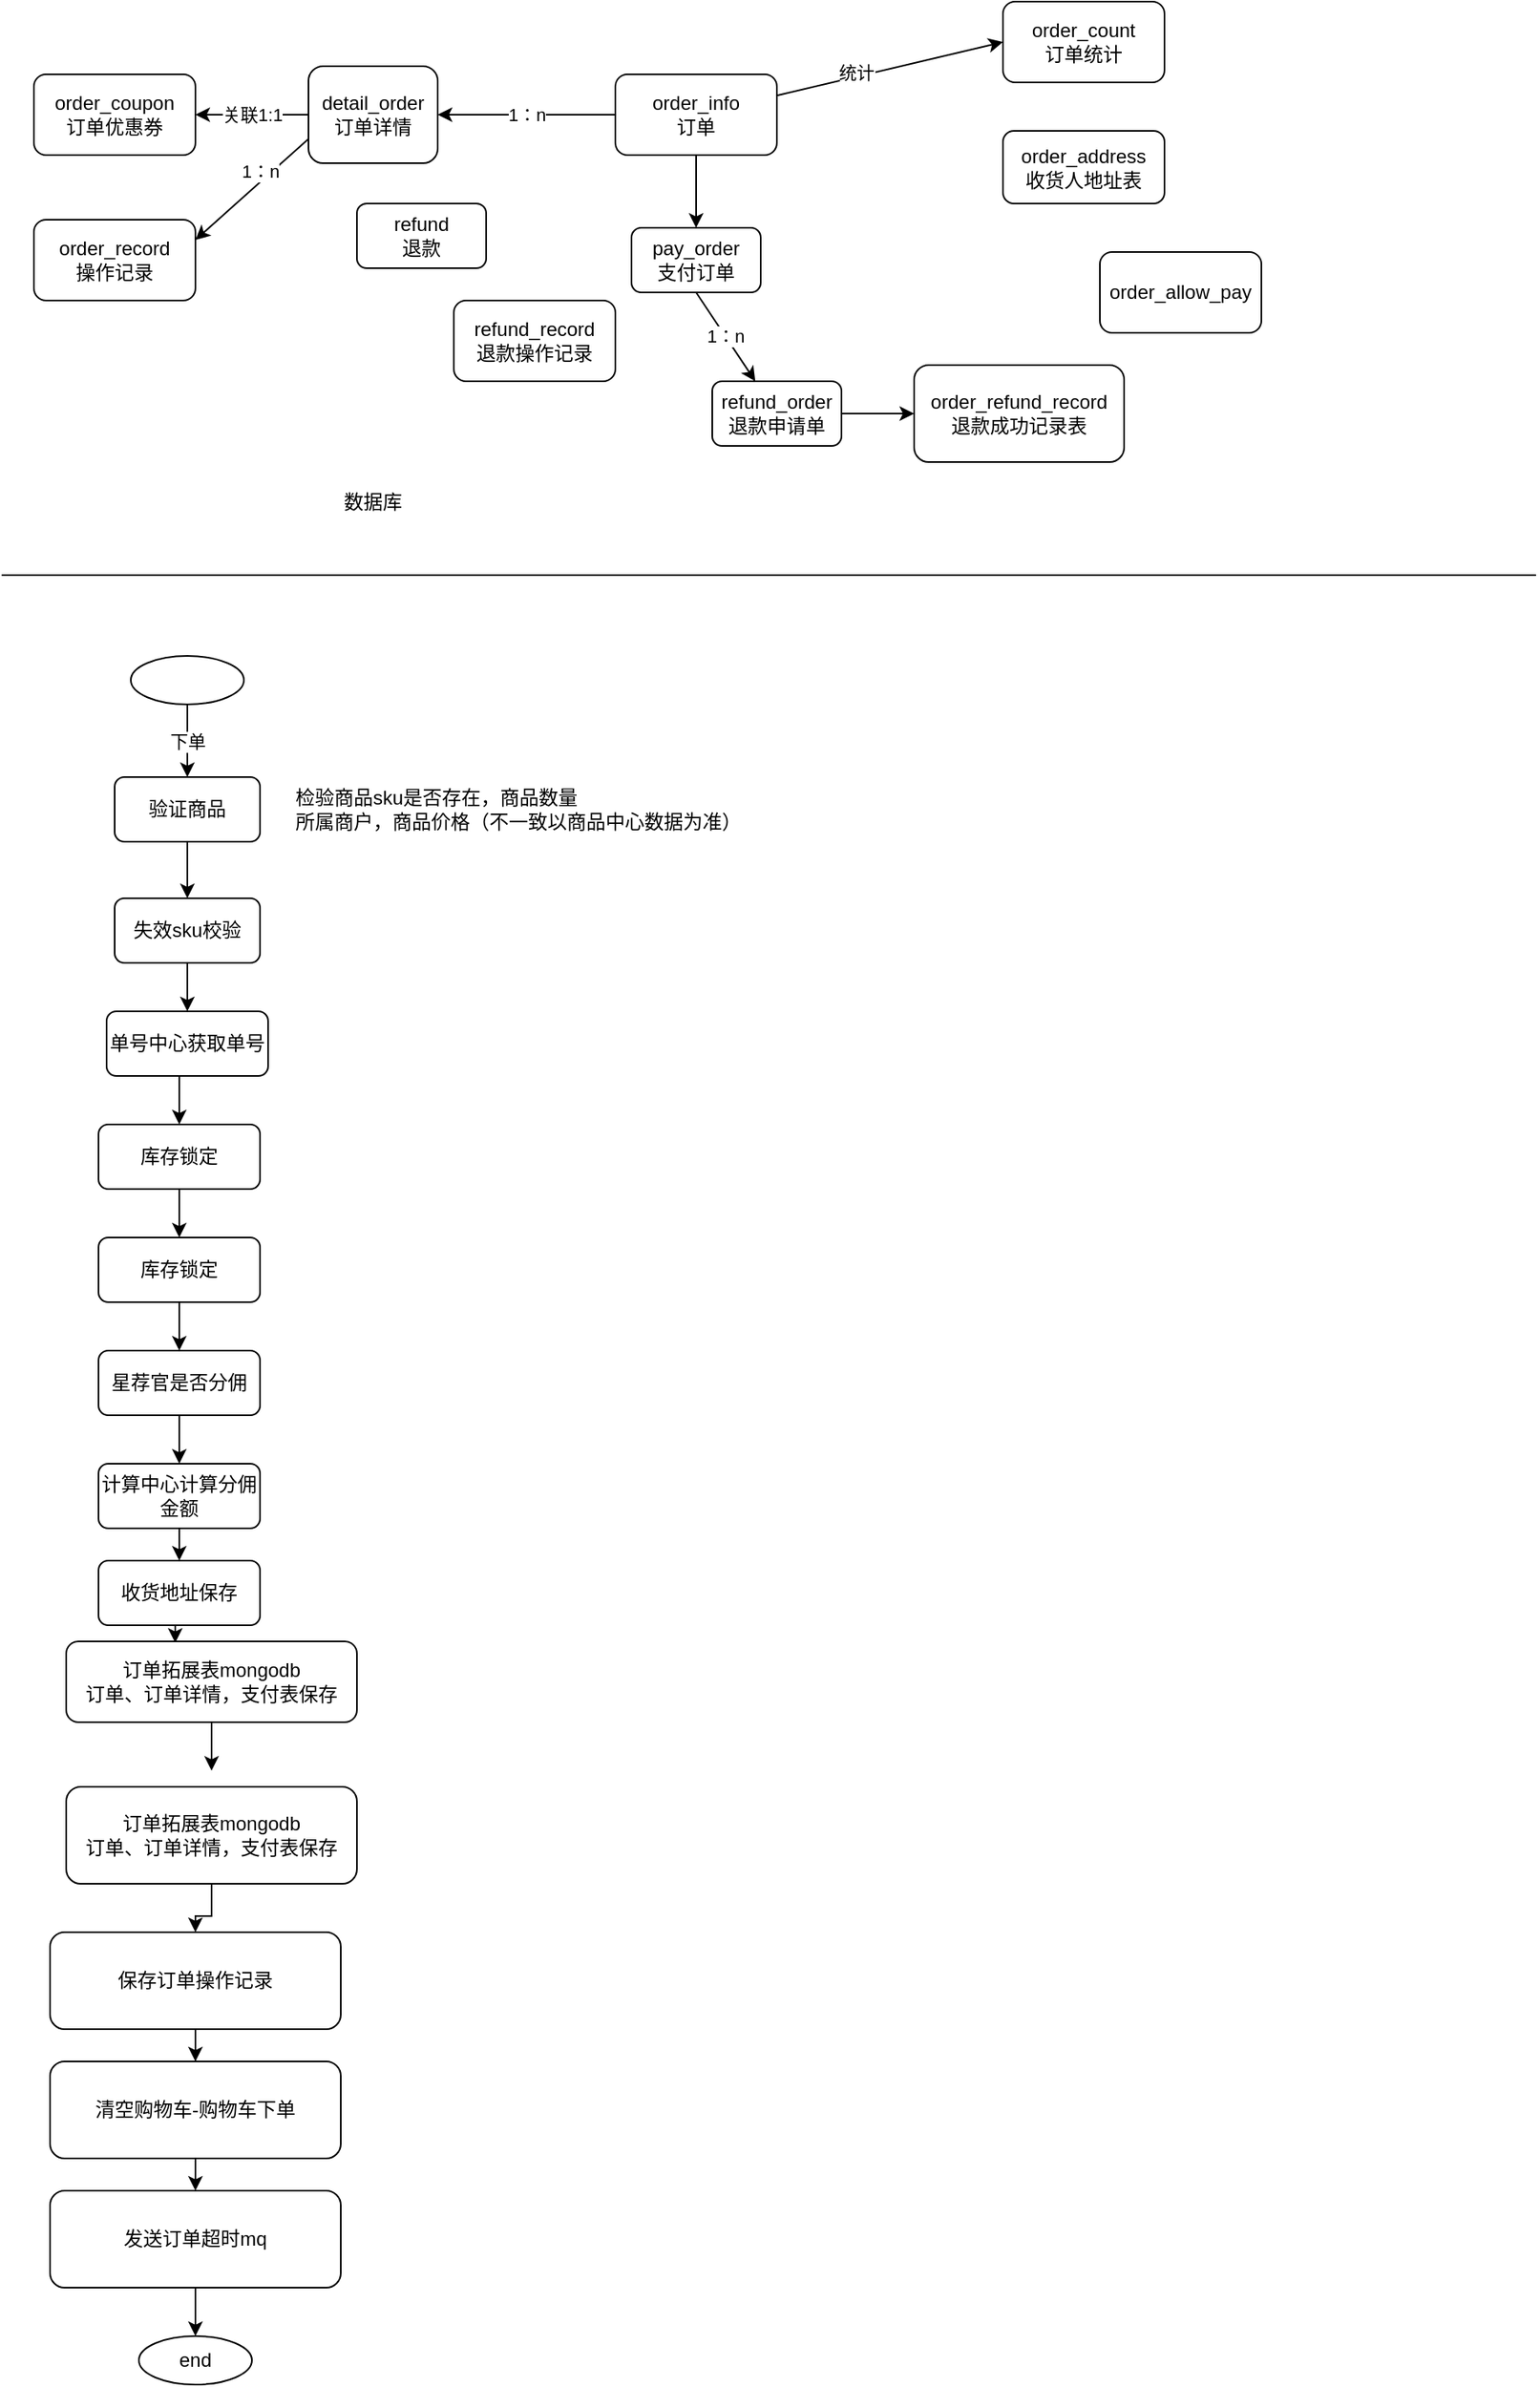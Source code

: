 <mxfile version="15.9.4" type="github">
  <diagram id="EWTMvo6TOPglx_T6JL5v" name="Page-1">
    <mxGraphModel dx="965" dy="621" grid="1" gridSize="10" guides="1" tooltips="1" connect="1" arrows="1" fold="1" page="1" pageScale="1" pageWidth="1169" pageHeight="1654" math="0" shadow="0">
      <root>
        <mxCell id="0" />
        <mxCell id="1" parent="0" />
        <mxCell id="30Ag1pgipsQYN-MuEO8W-20" value="关联1:1" style="edgeStyle=none;rounded=0;orthogonalLoop=1;jettySize=auto;html=1;exitX=0.5;exitY=1;exitDx=0;exitDy=0;entryX=1;entryY=0.5;entryDx=0;entryDy=0;" parent="1" source="30Ag1pgipsQYN-MuEO8W-1" target="30Ag1pgipsQYN-MuEO8W-5" edge="1">
          <mxGeometry relative="1" as="geometry" />
        </mxCell>
        <mxCell id="30Ag1pgipsQYN-MuEO8W-23" value="1：n" style="edgeStyle=none;rounded=0;orthogonalLoop=1;jettySize=auto;html=1;exitX=0.75;exitY=1;exitDx=0;exitDy=0;entryX=1;entryY=0.25;entryDx=0;entryDy=0;" parent="1" source="30Ag1pgipsQYN-MuEO8W-1" target="30Ag1pgipsQYN-MuEO8W-7" edge="1">
          <mxGeometry x="-0.239" y="-5" relative="1" as="geometry">
            <mxPoint as="offset" />
          </mxGeometry>
        </mxCell>
        <mxCell id="30Ag1pgipsQYN-MuEO8W-1" value="detail_order&lt;br&gt;订单详情" style="rounded=1;whiteSpace=wrap;html=1;direction=south;" parent="1" vertex="1">
          <mxGeometry x="210" y="45" width="80" height="60" as="geometry" />
        </mxCell>
        <mxCell id="30Ag1pgipsQYN-MuEO8W-2" value="order_address&lt;br&gt;收货人地址表" style="rounded=1;whiteSpace=wrap;html=1;" parent="1" vertex="1">
          <mxGeometry x="640" y="85" width="100" height="45" as="geometry" />
        </mxCell>
        <mxCell id="30Ag1pgipsQYN-MuEO8W-3" value="order_allow_pay" style="rounded=1;whiteSpace=wrap;html=1;" parent="1" vertex="1">
          <mxGeometry x="700" y="160" width="100" height="50" as="geometry" />
        </mxCell>
        <mxCell id="30Ag1pgipsQYN-MuEO8W-4" value="order_count&lt;br&gt;订单统计" style="rounded=1;whiteSpace=wrap;html=1;" parent="1" vertex="1">
          <mxGeometry x="640" y="5" width="100" height="50" as="geometry" />
        </mxCell>
        <mxCell id="30Ag1pgipsQYN-MuEO8W-5" value="order_coupon&lt;br&gt;订单优惠券" style="rounded=1;whiteSpace=wrap;html=1;" parent="1" vertex="1">
          <mxGeometry x="40" y="50" width="100" height="50" as="geometry" />
        </mxCell>
        <mxCell id="30Ag1pgipsQYN-MuEO8W-19" style="edgeStyle=none;rounded=0;orthogonalLoop=1;jettySize=auto;html=1;entryX=0;entryY=0.5;entryDx=0;entryDy=0;" parent="1" source="30Ag1pgipsQYN-MuEO8W-6" target="30Ag1pgipsQYN-MuEO8W-4" edge="1">
          <mxGeometry relative="1" as="geometry" />
        </mxCell>
        <mxCell id="30Ag1pgipsQYN-MuEO8W-21" value="统计" style="edgeLabel;html=1;align=center;verticalAlign=middle;resizable=0;points=[];" parent="30Ag1pgipsQYN-MuEO8W-19" vertex="1" connectable="0">
          <mxGeometry x="-0.289" y="3" relative="1" as="geometry">
            <mxPoint as="offset" />
          </mxGeometry>
        </mxCell>
        <mxCell id="30Ag1pgipsQYN-MuEO8W-25" value="1：n" style="edgeStyle=none;rounded=0;orthogonalLoop=1;jettySize=auto;html=1;exitX=0;exitY=0.5;exitDx=0;exitDy=0;entryX=0.5;entryY=0;entryDx=0;entryDy=0;" parent="1" source="30Ag1pgipsQYN-MuEO8W-6" target="30Ag1pgipsQYN-MuEO8W-1" edge="1">
          <mxGeometry relative="1" as="geometry">
            <Array as="points">
              <mxPoint x="350" y="75" />
            </Array>
          </mxGeometry>
        </mxCell>
        <mxCell id="30Ag1pgipsQYN-MuEO8W-26" style="edgeStyle=none;rounded=0;orthogonalLoop=1;jettySize=auto;html=1;exitX=0.5;exitY=1;exitDx=0;exitDy=0;entryX=0.5;entryY=0;entryDx=0;entryDy=0;" parent="1" source="30Ag1pgipsQYN-MuEO8W-6" target="30Ag1pgipsQYN-MuEO8W-9" edge="1">
          <mxGeometry relative="1" as="geometry" />
        </mxCell>
        <mxCell id="30Ag1pgipsQYN-MuEO8W-6" value="order_info&lt;br&gt;订单" style="rounded=1;whiteSpace=wrap;html=1;" parent="1" vertex="1">
          <mxGeometry x="400" y="50" width="100" height="50" as="geometry" />
        </mxCell>
        <mxCell id="30Ag1pgipsQYN-MuEO8W-7" value="order_record&lt;br&gt;操作记录" style="rounded=1;whiteSpace=wrap;html=1;" parent="1" vertex="1">
          <mxGeometry x="40" y="140" width="100" height="50" as="geometry" />
        </mxCell>
        <mxCell id="30Ag1pgipsQYN-MuEO8W-8" value="order_refund_record&lt;br&gt;退款成功记录表" style="rounded=1;whiteSpace=wrap;html=1;" parent="1" vertex="1">
          <mxGeometry x="585" y="230" width="130" height="60" as="geometry" />
        </mxCell>
        <mxCell id="30Ag1pgipsQYN-MuEO8W-29" value="1：n" style="edgeStyle=none;rounded=0;orthogonalLoop=1;jettySize=auto;html=1;exitX=0.5;exitY=1;exitDx=0;exitDy=0;" parent="1" source="30Ag1pgipsQYN-MuEO8W-9" target="30Ag1pgipsQYN-MuEO8W-11" edge="1">
          <mxGeometry relative="1" as="geometry" />
        </mxCell>
        <mxCell id="30Ag1pgipsQYN-MuEO8W-9" value="pay_order&lt;br&gt;支付订单" style="rounded=1;whiteSpace=wrap;html=1;" parent="1" vertex="1">
          <mxGeometry x="410" y="145" width="80" height="40" as="geometry" />
        </mxCell>
        <mxCell id="30Ag1pgipsQYN-MuEO8W-10" value="refund&lt;br&gt;退款" style="rounded=1;whiteSpace=wrap;html=1;" parent="1" vertex="1">
          <mxGeometry x="240" y="130" width="80" height="40" as="geometry" />
        </mxCell>
        <mxCell id="30Ag1pgipsQYN-MuEO8W-30" style="edgeStyle=none;rounded=0;orthogonalLoop=1;jettySize=auto;html=1;exitX=1;exitY=0.5;exitDx=0;exitDy=0;" parent="1" source="30Ag1pgipsQYN-MuEO8W-11" target="30Ag1pgipsQYN-MuEO8W-8" edge="1">
          <mxGeometry relative="1" as="geometry" />
        </mxCell>
        <mxCell id="30Ag1pgipsQYN-MuEO8W-11" value="refund_order&lt;br&gt;退款申请单" style="rounded=1;whiteSpace=wrap;html=1;" parent="1" vertex="1">
          <mxGeometry x="460" y="240" width="80" height="40" as="geometry" />
        </mxCell>
        <mxCell id="30Ag1pgipsQYN-MuEO8W-12" value="refund_record&lt;br&gt;退款操作记录" style="rounded=1;whiteSpace=wrap;html=1;" parent="1" vertex="1">
          <mxGeometry x="300" y="190" width="100" height="50" as="geometry" />
        </mxCell>
        <mxCell id="k9tNc_wAyZ8sq69-s9M5-1" value="" style="endArrow=none;html=1;rounded=0;" edge="1" parent="1">
          <mxGeometry width="50" height="50" relative="1" as="geometry">
            <mxPoint x="20" y="360" as="sourcePoint" />
            <mxPoint x="970" y="360" as="targetPoint" />
          </mxGeometry>
        </mxCell>
        <mxCell id="k9tNc_wAyZ8sq69-s9M5-2" value="数据库" style="text;html=1;strokeColor=none;fillColor=none;align=center;verticalAlign=middle;whiteSpace=wrap;rounded=0;" vertex="1" parent="1">
          <mxGeometry x="220" y="300" width="60" height="30" as="geometry" />
        </mxCell>
        <mxCell id="k9tNc_wAyZ8sq69-s9M5-5" value="下单" style="edgeStyle=orthogonalEdgeStyle;rounded=0;orthogonalLoop=1;jettySize=auto;html=1;exitX=0.5;exitY=1;exitDx=0;exitDy=0;" edge="1" parent="1" source="k9tNc_wAyZ8sq69-s9M5-3" target="k9tNc_wAyZ8sq69-s9M5-4">
          <mxGeometry relative="1" as="geometry" />
        </mxCell>
        <mxCell id="k9tNc_wAyZ8sq69-s9M5-3" value="" style="ellipse;whiteSpace=wrap;html=1;" vertex="1" parent="1">
          <mxGeometry x="100" y="410" width="70" height="30" as="geometry" />
        </mxCell>
        <mxCell id="k9tNc_wAyZ8sq69-s9M5-11" style="edgeStyle=orthogonalEdgeStyle;rounded=0;orthogonalLoop=1;jettySize=auto;html=1;exitX=0.5;exitY=1;exitDx=0;exitDy=0;entryX=0.5;entryY=0;entryDx=0;entryDy=0;" edge="1" parent="1" source="k9tNc_wAyZ8sq69-s9M5-4" target="k9tNc_wAyZ8sq69-s9M5-10">
          <mxGeometry relative="1" as="geometry" />
        </mxCell>
        <mxCell id="k9tNc_wAyZ8sq69-s9M5-4" value="验证商品" style="rounded=1;whiteSpace=wrap;html=1;" vertex="1" parent="1">
          <mxGeometry x="90" y="485" width="90" height="40" as="geometry" />
        </mxCell>
        <mxCell id="k9tNc_wAyZ8sq69-s9M5-6" value="&lt;div style=&quot;text-align: justify&quot;&gt;&lt;span&gt;检验商品sku是否存在，商品数量&lt;/span&gt;&lt;/div&gt;&lt;div style=&quot;text-align: justify&quot;&gt;&lt;span&gt;所属商户，商品价格（不一致以商品中心数据为准）&lt;/span&gt;&lt;/div&gt;" style="text;html=1;align=left;verticalAlign=middle;resizable=0;points=[];autosize=1;strokeColor=none;fillColor=none;" vertex="1" parent="1">
          <mxGeometry x="200" y="490" width="290" height="30" as="geometry" />
        </mxCell>
        <mxCell id="k9tNc_wAyZ8sq69-s9M5-13" style="edgeStyle=orthogonalEdgeStyle;rounded=0;orthogonalLoop=1;jettySize=auto;html=1;exitX=0.5;exitY=1;exitDx=0;exitDy=0;" edge="1" parent="1" source="k9tNc_wAyZ8sq69-s9M5-10" target="k9tNc_wAyZ8sq69-s9M5-12">
          <mxGeometry relative="1" as="geometry" />
        </mxCell>
        <mxCell id="k9tNc_wAyZ8sq69-s9M5-10" value="失效sku校验" style="rounded=1;whiteSpace=wrap;html=1;" vertex="1" parent="1">
          <mxGeometry x="90" y="560" width="90" height="40" as="geometry" />
        </mxCell>
        <mxCell id="k9tNc_wAyZ8sq69-s9M5-15" style="edgeStyle=orthogonalEdgeStyle;rounded=0;orthogonalLoop=1;jettySize=auto;html=1;exitX=0.5;exitY=1;exitDx=0;exitDy=0;entryX=0.5;entryY=0;entryDx=0;entryDy=0;" edge="1" parent="1" source="k9tNc_wAyZ8sq69-s9M5-12" target="k9tNc_wAyZ8sq69-s9M5-14">
          <mxGeometry relative="1" as="geometry" />
        </mxCell>
        <mxCell id="k9tNc_wAyZ8sq69-s9M5-12" value="单号中心获取单号" style="rounded=1;whiteSpace=wrap;html=1;" vertex="1" parent="1">
          <mxGeometry x="85" y="630" width="100" height="40" as="geometry" />
        </mxCell>
        <mxCell id="k9tNc_wAyZ8sq69-s9M5-17" style="edgeStyle=orthogonalEdgeStyle;rounded=0;orthogonalLoop=1;jettySize=auto;html=1;exitX=0.5;exitY=1;exitDx=0;exitDy=0;entryX=0.5;entryY=0;entryDx=0;entryDy=0;" edge="1" parent="1" source="k9tNc_wAyZ8sq69-s9M5-14" target="k9tNc_wAyZ8sq69-s9M5-16">
          <mxGeometry relative="1" as="geometry" />
        </mxCell>
        <mxCell id="k9tNc_wAyZ8sq69-s9M5-14" value="库存锁定" style="rounded=1;whiteSpace=wrap;html=1;" vertex="1" parent="1">
          <mxGeometry x="80" y="700" width="100" height="40" as="geometry" />
        </mxCell>
        <mxCell id="k9tNc_wAyZ8sq69-s9M5-19" style="edgeStyle=orthogonalEdgeStyle;rounded=0;orthogonalLoop=1;jettySize=auto;html=1;exitX=0.5;exitY=1;exitDx=0;exitDy=0;" edge="1" parent="1" source="k9tNc_wAyZ8sq69-s9M5-16" target="k9tNc_wAyZ8sq69-s9M5-18">
          <mxGeometry relative="1" as="geometry" />
        </mxCell>
        <mxCell id="k9tNc_wAyZ8sq69-s9M5-16" value="库存锁定" style="rounded=1;whiteSpace=wrap;html=1;" vertex="1" parent="1">
          <mxGeometry x="80" y="770" width="100" height="40" as="geometry" />
        </mxCell>
        <mxCell id="k9tNc_wAyZ8sq69-s9M5-21" value="" style="edgeStyle=orthogonalEdgeStyle;rounded=0;orthogonalLoop=1;jettySize=auto;html=1;" edge="1" parent="1" source="k9tNc_wAyZ8sq69-s9M5-18">
          <mxGeometry relative="1" as="geometry">
            <mxPoint x="130" y="910" as="targetPoint" />
          </mxGeometry>
        </mxCell>
        <mxCell id="k9tNc_wAyZ8sq69-s9M5-18" value="星荐官是否分佣" style="rounded=1;whiteSpace=wrap;html=1;" vertex="1" parent="1">
          <mxGeometry x="80" y="840" width="100" height="40" as="geometry" />
        </mxCell>
        <mxCell id="k9tNc_wAyZ8sq69-s9M5-29" style="edgeStyle=orthogonalEdgeStyle;rounded=0;orthogonalLoop=1;jettySize=auto;html=1;exitX=0.5;exitY=1;exitDx=0;exitDy=0;entryX=0.5;entryY=0;entryDx=0;entryDy=0;" edge="1" parent="1" source="k9tNc_wAyZ8sq69-s9M5-22" target="k9tNc_wAyZ8sq69-s9M5-23">
          <mxGeometry relative="1" as="geometry" />
        </mxCell>
        <mxCell id="k9tNc_wAyZ8sq69-s9M5-22" value="计算中心计算分佣金额" style="rounded=1;whiteSpace=wrap;html=1;" vertex="1" parent="1">
          <mxGeometry x="80" y="910" width="100" height="40" as="geometry" />
        </mxCell>
        <mxCell id="k9tNc_wAyZ8sq69-s9M5-30" style="edgeStyle=orthogonalEdgeStyle;rounded=0;orthogonalLoop=1;jettySize=auto;html=1;exitX=0.5;exitY=1;exitDx=0;exitDy=0;entryX=0.375;entryY=0.017;entryDx=0;entryDy=0;entryPerimeter=0;" edge="1" parent="1" source="k9tNc_wAyZ8sq69-s9M5-23" target="k9tNc_wAyZ8sq69-s9M5-24">
          <mxGeometry relative="1" as="geometry" />
        </mxCell>
        <mxCell id="k9tNc_wAyZ8sq69-s9M5-23" value="收货地址保存" style="rounded=1;whiteSpace=wrap;html=1;" vertex="1" parent="1">
          <mxGeometry x="80" y="970" width="100" height="40" as="geometry" />
        </mxCell>
        <mxCell id="k9tNc_wAyZ8sq69-s9M5-31" style="edgeStyle=orthogonalEdgeStyle;rounded=0;orthogonalLoop=1;jettySize=auto;html=1;exitX=0.5;exitY=1;exitDx=0;exitDy=0;" edge="1" parent="1" source="k9tNc_wAyZ8sq69-s9M5-24">
          <mxGeometry relative="1" as="geometry">
            <mxPoint x="150" y="1100" as="targetPoint" />
          </mxGeometry>
        </mxCell>
        <mxCell id="k9tNc_wAyZ8sq69-s9M5-24" value="订单拓展表mongodb&lt;br&gt;订单、订单详情，支付表保存" style="rounded=1;whiteSpace=wrap;html=1;" vertex="1" parent="1">
          <mxGeometry x="60" y="1020" width="180" height="50" as="geometry" />
        </mxCell>
        <mxCell id="k9tNc_wAyZ8sq69-s9M5-32" style="edgeStyle=orthogonalEdgeStyle;rounded=0;orthogonalLoop=1;jettySize=auto;html=1;exitX=0.5;exitY=1;exitDx=0;exitDy=0;" edge="1" parent="1" source="k9tNc_wAyZ8sq69-s9M5-25" target="k9tNc_wAyZ8sq69-s9M5-26">
          <mxGeometry relative="1" as="geometry" />
        </mxCell>
        <mxCell id="k9tNc_wAyZ8sq69-s9M5-25" value="订单拓展表mongodb&lt;br&gt;订单、订单详情，支付表保存" style="rounded=1;whiteSpace=wrap;html=1;" vertex="1" parent="1">
          <mxGeometry x="60" y="1110" width="180" height="60" as="geometry" />
        </mxCell>
        <mxCell id="k9tNc_wAyZ8sq69-s9M5-33" style="edgeStyle=orthogonalEdgeStyle;rounded=0;orthogonalLoop=1;jettySize=auto;html=1;exitX=0.5;exitY=1;exitDx=0;exitDy=0;" edge="1" parent="1" source="k9tNc_wAyZ8sq69-s9M5-26" target="k9tNc_wAyZ8sq69-s9M5-27">
          <mxGeometry relative="1" as="geometry" />
        </mxCell>
        <mxCell id="k9tNc_wAyZ8sq69-s9M5-26" value="保存订单操作记录" style="rounded=1;whiteSpace=wrap;html=1;" vertex="1" parent="1">
          <mxGeometry x="50" y="1200" width="180" height="60" as="geometry" />
        </mxCell>
        <mxCell id="k9tNc_wAyZ8sq69-s9M5-34" style="edgeStyle=orthogonalEdgeStyle;rounded=0;orthogonalLoop=1;jettySize=auto;html=1;exitX=0.5;exitY=1;exitDx=0;exitDy=0;entryX=0.5;entryY=0;entryDx=0;entryDy=0;" edge="1" parent="1" source="k9tNc_wAyZ8sq69-s9M5-27" target="k9tNc_wAyZ8sq69-s9M5-28">
          <mxGeometry relative="1" as="geometry" />
        </mxCell>
        <mxCell id="k9tNc_wAyZ8sq69-s9M5-27" value="清空购物车-购物车下单" style="rounded=1;whiteSpace=wrap;html=1;" vertex="1" parent="1">
          <mxGeometry x="50" y="1280" width="180" height="60" as="geometry" />
        </mxCell>
        <mxCell id="k9tNc_wAyZ8sq69-s9M5-36" style="edgeStyle=orthogonalEdgeStyle;rounded=0;orthogonalLoop=1;jettySize=auto;html=1;exitX=0.5;exitY=1;exitDx=0;exitDy=0;" edge="1" parent="1" source="k9tNc_wAyZ8sq69-s9M5-28" target="k9tNc_wAyZ8sq69-s9M5-35">
          <mxGeometry relative="1" as="geometry" />
        </mxCell>
        <mxCell id="k9tNc_wAyZ8sq69-s9M5-28" value="发送订单超时mq" style="rounded=1;whiteSpace=wrap;html=1;" vertex="1" parent="1">
          <mxGeometry x="50" y="1360" width="180" height="60" as="geometry" />
        </mxCell>
        <mxCell id="k9tNc_wAyZ8sq69-s9M5-35" value="end" style="ellipse;whiteSpace=wrap;html=1;" vertex="1" parent="1">
          <mxGeometry x="105" y="1450" width="70" height="30" as="geometry" />
        </mxCell>
      </root>
    </mxGraphModel>
  </diagram>
</mxfile>

